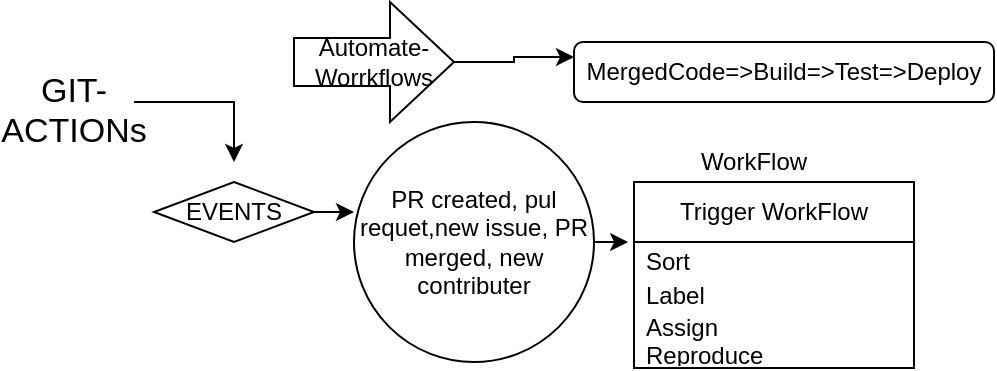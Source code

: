 <mxfile version="24.0.7" type="github">
  <diagram id="C5RBs43oDa-KdzZeNtuy" name="Page-1">
    <mxGraphModel dx="1430" dy="1884" grid="0" gridSize="10" guides="1" tooltips="1" connect="1" arrows="1" fold="1" page="1" pageScale="1" pageWidth="827" pageHeight="1169" math="0" shadow="0">
      <root>
        <mxCell id="WIyWlLk6GJQsqaUBKTNV-0" />
        <mxCell id="WIyWlLk6GJQsqaUBKTNV-1" parent="WIyWlLk6GJQsqaUBKTNV-0" />
        <mxCell id="YWEfIGBVEEXT4g351JtW-2" value="" style="edgeStyle=orthogonalEdgeStyle;rounded=0;orthogonalLoop=1;jettySize=auto;html=1;" edge="1" parent="WIyWlLk6GJQsqaUBKTNV-1" source="YWEfIGBVEEXT4g351JtW-0">
          <mxGeometry relative="1" as="geometry">
            <mxPoint x="120" y="60" as="targetPoint" />
            <Array as="points">
              <mxPoint x="120" y="30" />
            </Array>
          </mxGeometry>
        </mxCell>
        <mxCell id="YWEfIGBVEEXT4g351JtW-0" value="&lt;font style=&quot;font-size: 17px;&quot;&gt;GIT-ACTIONs&lt;/font&gt;&lt;div style=&quot;font-size: 17px;&quot;&gt;&lt;br&gt;&lt;/div&gt;" style="text;html=1;align=center;verticalAlign=middle;whiteSpace=wrap;rounded=0;" vertex="1" parent="WIyWlLk6GJQsqaUBKTNV-1">
          <mxGeometry x="10" y="30" width="60" height="30" as="geometry" />
        </mxCell>
        <mxCell id="YWEfIGBVEEXT4g351JtW-6" style="edgeStyle=orthogonalEdgeStyle;rounded=0;orthogonalLoop=1;jettySize=auto;html=1;exitX=1;exitY=0.5;exitDx=0;exitDy=0;exitPerimeter=0;entryX=0;entryY=0.25;entryDx=0;entryDy=0;" edge="1" parent="WIyWlLk6GJQsqaUBKTNV-1" source="YWEfIGBVEEXT4g351JtW-1" target="YWEfIGBVEEXT4g351JtW-4">
          <mxGeometry relative="1" as="geometry" />
        </mxCell>
        <mxCell id="YWEfIGBVEEXT4g351JtW-1" value="Automate-Worrkflows" style="shape=singleArrow;whiteSpace=wrap;html=1;arrowWidth=0.4;arrowSize=0.4;" vertex="1" parent="WIyWlLk6GJQsqaUBKTNV-1">
          <mxGeometry x="150" y="-20" width="80" height="60" as="geometry" />
        </mxCell>
        <mxCell id="YWEfIGBVEEXT4g351JtW-4" value="MergedCode=&amp;gt;Build=&amp;gt;Test=&amp;gt;Deploy" style="rounded=1;whiteSpace=wrap;html=1;" vertex="1" parent="WIyWlLk6GJQsqaUBKTNV-1">
          <mxGeometry x="290" width="210" height="30" as="geometry" />
        </mxCell>
        <mxCell id="YWEfIGBVEEXT4g351JtW-10" style="edgeStyle=orthogonalEdgeStyle;rounded=0;orthogonalLoop=1;jettySize=auto;html=1;exitX=1;exitY=0.5;exitDx=0;exitDy=0;" edge="1" parent="WIyWlLk6GJQsqaUBKTNV-1" source="YWEfIGBVEEXT4g351JtW-7">
          <mxGeometry relative="1" as="geometry">
            <mxPoint x="180" y="85" as="targetPoint" />
          </mxGeometry>
        </mxCell>
        <mxCell id="YWEfIGBVEEXT4g351JtW-7" value="EVENTS" style="rhombus;whiteSpace=wrap;html=1;" vertex="1" parent="WIyWlLk6GJQsqaUBKTNV-1">
          <mxGeometry x="80" y="70" width="80" height="30" as="geometry" />
        </mxCell>
        <mxCell id="YWEfIGBVEEXT4g351JtW-12" value="PR created, pul requet,new issue, PR merged, new contributer" style="ellipse;whiteSpace=wrap;html=1;aspect=fixed;" vertex="1" parent="WIyWlLk6GJQsqaUBKTNV-1">
          <mxGeometry x="180" y="40" width="120" height="120" as="geometry" />
        </mxCell>
        <mxCell id="YWEfIGBVEEXT4g351JtW-13" value="Trigger WorkFlow" style="swimlane;fontStyle=0;childLayout=stackLayout;horizontal=1;startSize=30;horizontalStack=0;resizeParent=1;resizeParentMax=0;resizeLast=0;collapsible=1;marginBottom=0;whiteSpace=wrap;html=1;" vertex="1" parent="WIyWlLk6GJQsqaUBKTNV-1">
          <mxGeometry x="320" y="70" width="140" height="93" as="geometry" />
        </mxCell>
        <mxCell id="YWEfIGBVEEXT4g351JtW-14" value="Sort" style="text;strokeColor=none;fillColor=none;align=left;verticalAlign=middle;spacingLeft=4;spacingRight=4;overflow=hidden;points=[[0,0.5],[1,0.5]];portConstraint=eastwest;rotatable=0;whiteSpace=wrap;html=1;" vertex="1" parent="YWEfIGBVEEXT4g351JtW-13">
          <mxGeometry y="30" width="140" height="17" as="geometry" />
        </mxCell>
        <mxCell id="YWEfIGBVEEXT4g351JtW-15" value="Label" style="text;strokeColor=none;fillColor=none;align=left;verticalAlign=middle;spacingLeft=4;spacingRight=4;overflow=hidden;points=[[0,0.5],[1,0.5]];portConstraint=eastwest;rotatable=0;whiteSpace=wrap;html=1;" vertex="1" parent="YWEfIGBVEEXT4g351JtW-13">
          <mxGeometry y="47" width="140" height="16" as="geometry" />
        </mxCell>
        <mxCell id="YWEfIGBVEEXT4g351JtW-16" value="Assign&lt;div&gt;Reproduce&lt;/div&gt;" style="text;strokeColor=none;fillColor=none;align=left;verticalAlign=middle;spacingLeft=4;spacingRight=4;overflow=hidden;points=[[0,0.5],[1,0.5]];portConstraint=eastwest;rotatable=0;whiteSpace=wrap;html=1;" vertex="1" parent="YWEfIGBVEEXT4g351JtW-13">
          <mxGeometry y="63" width="140" height="30" as="geometry" />
        </mxCell>
        <mxCell id="YWEfIGBVEEXT4g351JtW-17" value="WorkFlow" style="text;html=1;align=center;verticalAlign=middle;whiteSpace=wrap;rounded=0;" vertex="1" parent="WIyWlLk6GJQsqaUBKTNV-1">
          <mxGeometry x="350" y="50" width="60" height="20" as="geometry" />
        </mxCell>
        <mxCell id="YWEfIGBVEEXT4g351JtW-19" style="edgeStyle=orthogonalEdgeStyle;rounded=0;orthogonalLoop=1;jettySize=auto;html=1;exitX=1;exitY=0.5;exitDx=0;exitDy=0;entryX=-0.021;entryY=0;entryDx=0;entryDy=0;entryPerimeter=0;" edge="1" parent="WIyWlLk6GJQsqaUBKTNV-1" source="YWEfIGBVEEXT4g351JtW-12" target="YWEfIGBVEEXT4g351JtW-14">
          <mxGeometry relative="1" as="geometry" />
        </mxCell>
      </root>
    </mxGraphModel>
  </diagram>
</mxfile>
